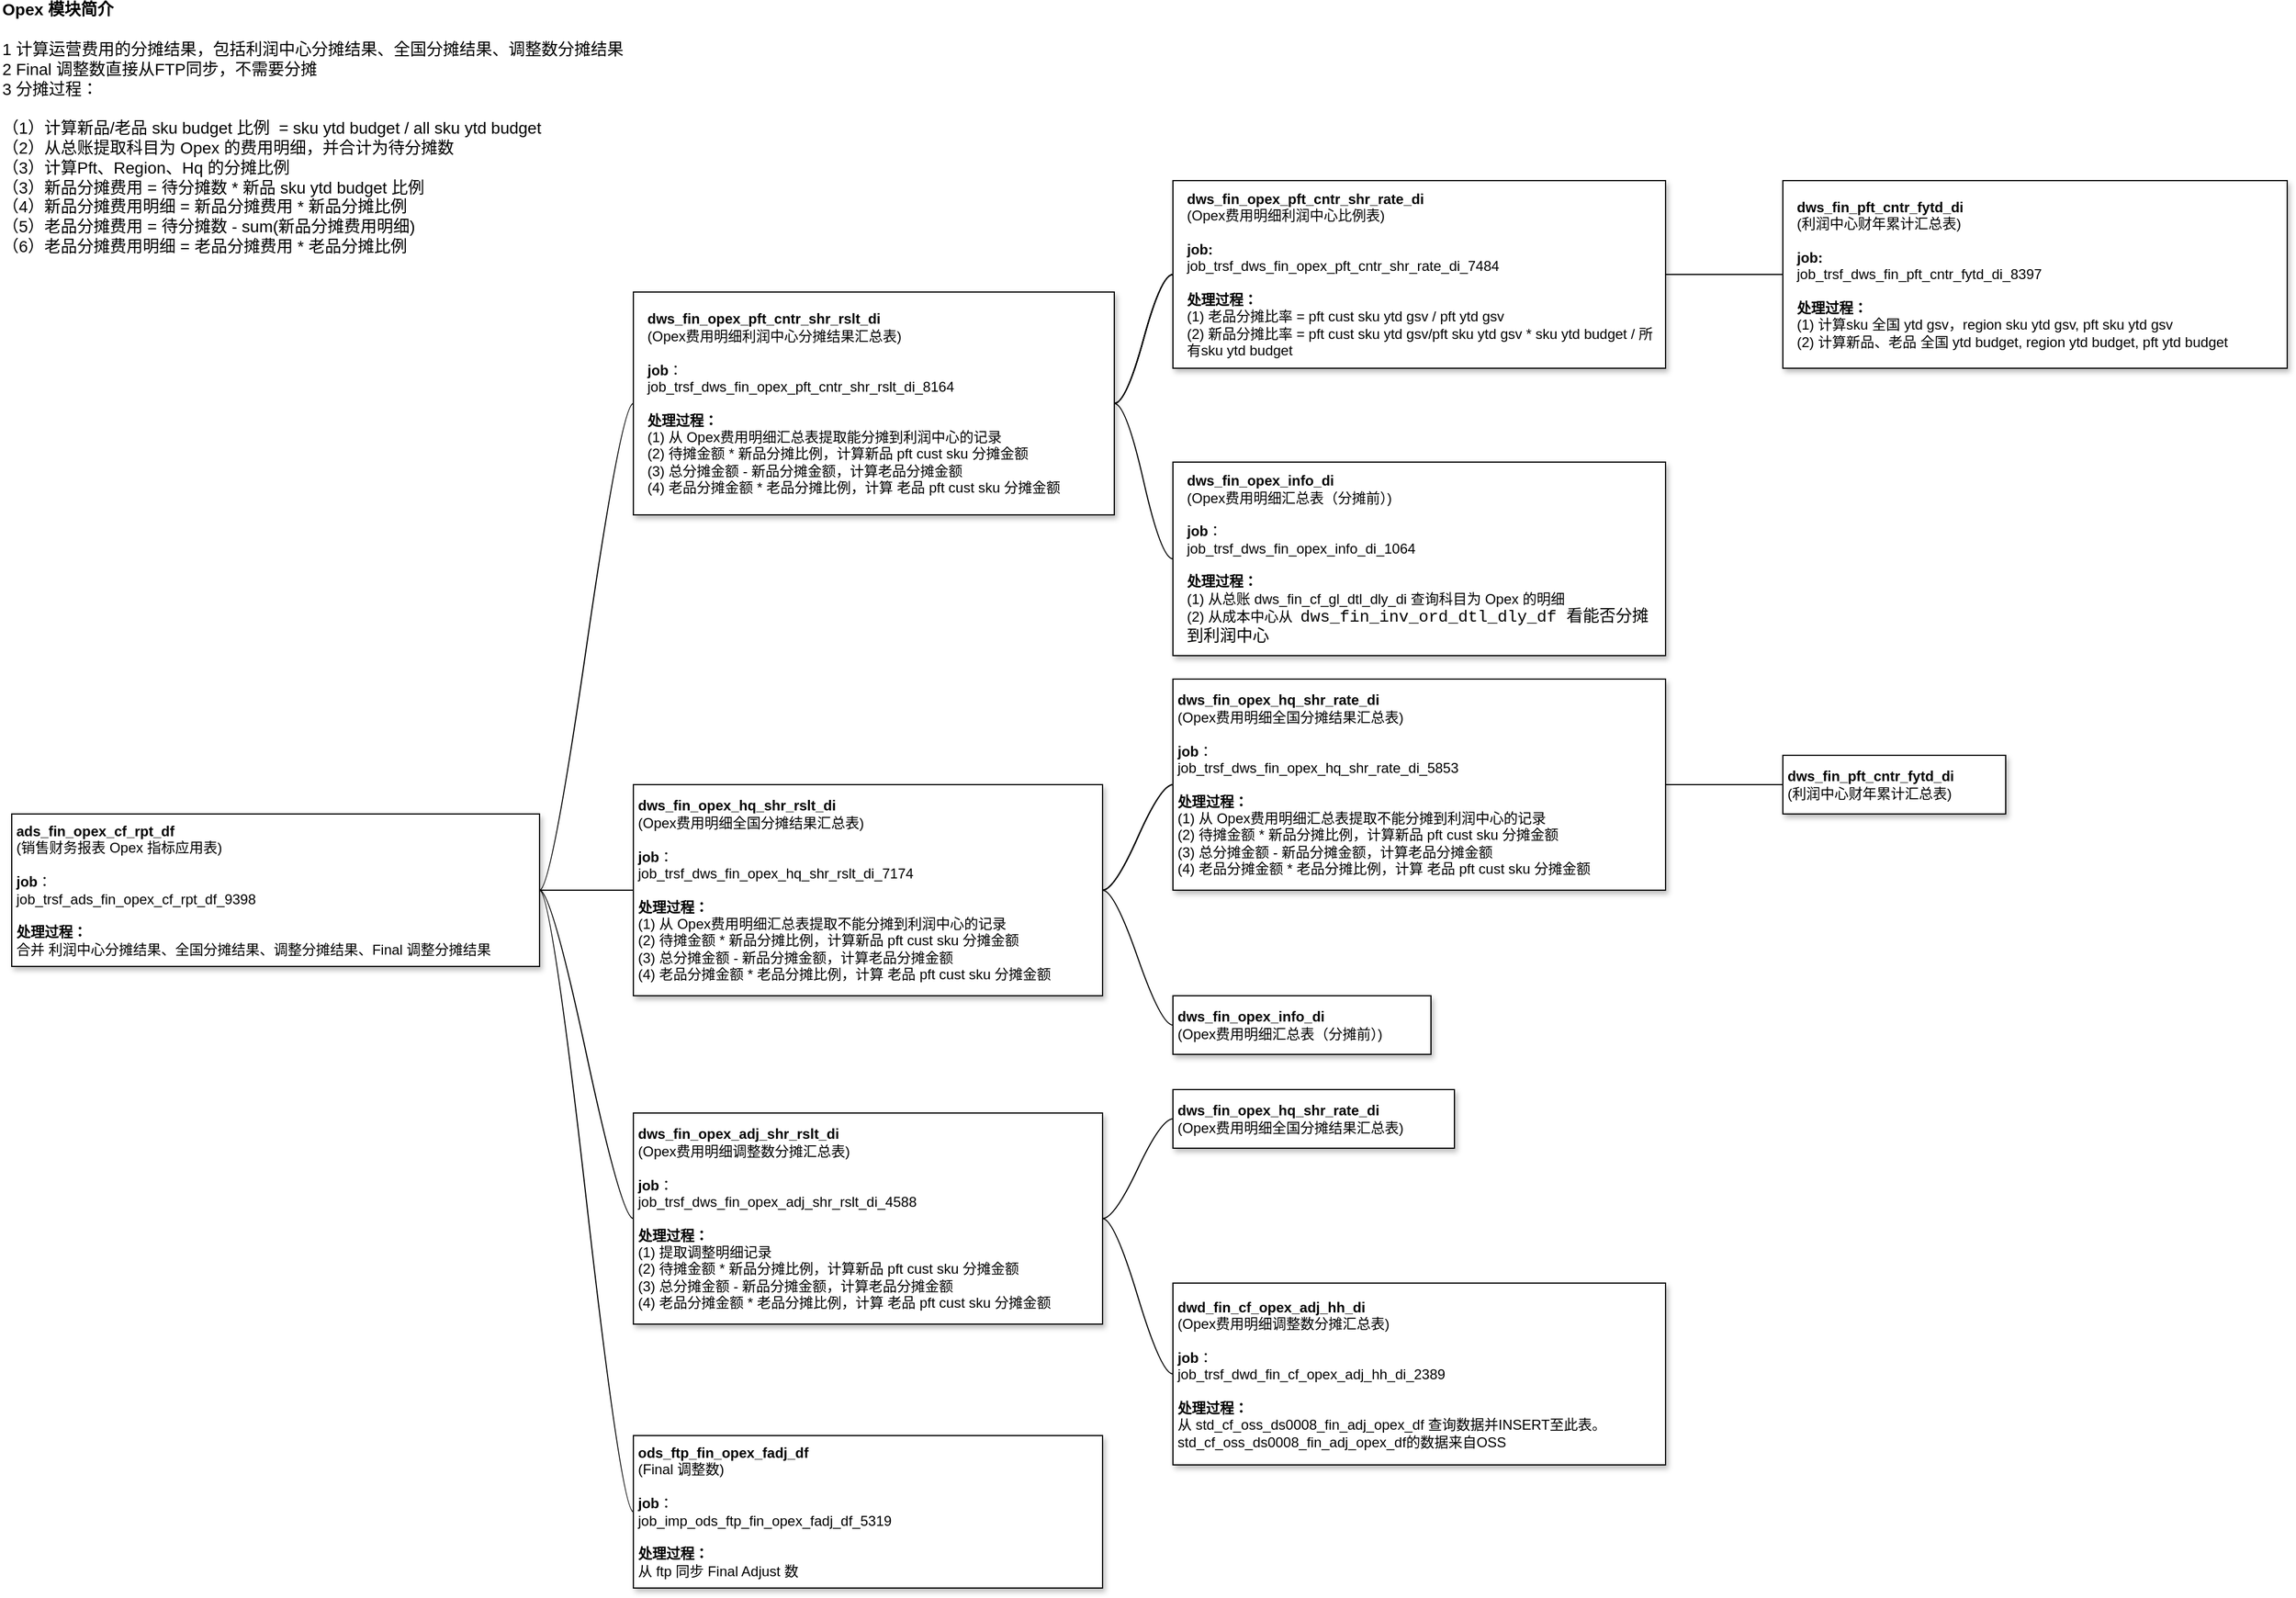 <mxfile version="22.1.18" type="github">
  <diagram name="第 1 页" id="qXMQpcFjAb9PFIhQsB_X">
    <mxGraphModel dx="3915" dy="746" grid="1" gridSize="10" guides="1" tooltips="1" connect="1" arrows="1" fold="1" page="1" pageScale="1" pageWidth="827" pageHeight="1169" math="0" shadow="0">
      <root>
        <mxCell id="0" />
        <mxCell id="1" parent="0" />
        <mxCell id="uwbBY8es93_aKWaB9dcv-37" value="" style="edgeStyle=entityRelationEdgeStyle;rounded=0;orthogonalLoop=1;jettySize=auto;html=1;startArrow=none;endArrow=none;segment=10;curved=1;sourcePerimeterSpacing=0;targetPerimeterSpacing=0;entryX=0;entryY=0.5;entryDx=0;entryDy=0;exitX=1;exitY=0.5;exitDx=0;exitDy=0;" edge="1" parent="1" source="uwbBY8es93_aKWaB9dcv-81" target="uwbBY8es93_aKWaB9dcv-41">
          <mxGeometry relative="1" as="geometry">
            <mxPoint x="-1930" y="1110" as="sourcePoint" />
            <mxPoint x="-1820" y="740" as="targetPoint" />
            <Array as="points">
              <mxPoint x="-1950" y="1110" />
              <mxPoint x="-1880" y="730" />
              <mxPoint x="-1830" y="730" />
              <mxPoint x="-1820" y="710" />
            </Array>
          </mxGeometry>
        </mxCell>
        <mxCell id="uwbBY8es93_aKWaB9dcv-73" style="edgeStyle=entityRelationEdgeStyle;rounded=0;orthogonalLoop=1;jettySize=auto;html=1;startArrow=none;endArrow=none;segment=10;curved=1;sourcePerimeterSpacing=0;targetPerimeterSpacing=0;exitX=1;exitY=0.5;exitDx=0;exitDy=0;" edge="1" parent="1" source="uwbBY8es93_aKWaB9dcv-81" target="uwbBY8es93_aKWaB9dcv-72">
          <mxGeometry relative="1" as="geometry">
            <mxPoint x="-1930" y="1110" as="sourcePoint" />
          </mxGeometry>
        </mxCell>
        <mxCell id="uwbBY8es93_aKWaB9dcv-2" value="" style="edgeStyle=entityRelationEdgeStyle;startArrow=none;endArrow=none;segment=10;curved=1;sourcePerimeterSpacing=0;targetPerimeterSpacing=0;rounded=0;exitX=1;exitY=0.5;exitDx=0;exitDy=0;" edge="1" parent="1" source="uwbBY8es93_aKWaB9dcv-81" target="uwbBY8es93_aKWaB9dcv-7">
          <mxGeometry relative="1" as="geometry">
            <mxPoint x="-1930" y="1110" as="sourcePoint" />
          </mxGeometry>
        </mxCell>
        <mxCell id="uwbBY8es93_aKWaB9dcv-60" value="" style="edgeStyle=entityRelationEdgeStyle;rounded=0;orthogonalLoop=1;jettySize=auto;html=1;startArrow=none;endArrow=none;segment=10;curved=1;sourcePerimeterSpacing=0;targetPerimeterSpacing=0;" edge="1" parent="1" source="uwbBY8es93_aKWaB9dcv-7" target="uwbBY8es93_aKWaB9dcv-59">
          <mxGeometry relative="1" as="geometry" />
        </mxCell>
        <mxCell id="uwbBY8es93_aKWaB9dcv-63" value="" style="edgeStyle=entityRelationEdgeStyle;rounded=0;orthogonalLoop=1;jettySize=auto;html=1;startArrow=none;endArrow=none;segment=10;curved=1;sourcePerimeterSpacing=0;targetPerimeterSpacing=0;" edge="1" parent="1" source="uwbBY8es93_aKWaB9dcv-7" target="uwbBY8es93_aKWaB9dcv-59">
          <mxGeometry relative="1" as="geometry" />
        </mxCell>
        <mxCell id="uwbBY8es93_aKWaB9dcv-64" value="" style="edgeStyle=entityRelationEdgeStyle;rounded=0;orthogonalLoop=1;jettySize=auto;html=1;startArrow=none;endArrow=none;segment=10;curved=1;sourcePerimeterSpacing=0;targetPerimeterSpacing=0;" edge="1" parent="1" source="uwbBY8es93_aKWaB9dcv-7" target="uwbBY8es93_aKWaB9dcv-59">
          <mxGeometry relative="1" as="geometry" />
        </mxCell>
        <mxCell id="uwbBY8es93_aKWaB9dcv-67" value="" style="edgeStyle=entityRelationEdgeStyle;rounded=0;orthogonalLoop=1;jettySize=auto;html=1;startArrow=none;endArrow=none;segment=10;curved=1;sourcePerimeterSpacing=0;targetPerimeterSpacing=0;" edge="1" parent="1" source="uwbBY8es93_aKWaB9dcv-7" target="uwbBY8es93_aKWaB9dcv-66">
          <mxGeometry relative="1" as="geometry" />
        </mxCell>
        <mxCell id="uwbBY8es93_aKWaB9dcv-7" value="&lt;b style=&quot;border-color: var(--border-color);&quot;&gt;dws_fin_opex_hq_shr_rslt_di&lt;/b&gt;&lt;br style=&quot;border-color: var(--border-color);&quot;&gt;(Opex费用明细全国分摊结果汇总表)&lt;br style=&quot;border-color: var(--border-color);&quot;&gt;&lt;br style=&quot;border-color: var(--border-color);&quot;&gt;&lt;b style=&quot;border-color: var(--border-color);&quot;&gt;job&lt;/b&gt;&lt;span style=&quot;border-color: var(--border-color);&quot;&gt;：&lt;/span&gt;&lt;br style=&quot;border-color: var(--border-color);&quot;&gt;&lt;span style=&quot;border-color: var(--border-color);&quot;&gt;job_trsf_dws_fin_opex_hq_shr_rslt_di_7174&lt;/span&gt;&lt;br style=&quot;border-color: var(--border-color);&quot;&gt;&lt;br style=&quot;border-color: var(--border-color);&quot;&gt;&lt;b style=&quot;border-color: var(--border-color);&quot;&gt;处理过程：&lt;br&gt;&lt;/b&gt;(1) 从 Opex费用明细汇总表提取不能分摊到利润中心的记录&lt;br style=&quot;border-color: var(--border-color);&quot;&gt;&lt;span style=&quot;border-color: var(--border-color);&quot;&gt;(2) 待摊金额 * 新品分摊比例，计算新品 pft cust sku 分摊金额&lt;/span&gt;&lt;br style=&quot;border-color: var(--border-color);&quot;&gt;&lt;span style=&quot;border-color: var(--border-color);&quot;&gt;(3) 总分摊金额 - 新品分摊金额，计算老品分摊金额&lt;/span&gt;&lt;br style=&quot;border-color: var(--border-color);&quot;&gt;&lt;span style=&quot;border-color: var(--border-color);&quot;&gt;(4) 老品分摊金额 * 老品分摊比例，计算 老品 pft cust sku 分摊金额&lt;/span&gt;" style="whiteSpace=wrap;html=1;rounded=0;arcSize=50;align=left;verticalAlign=middle;strokeWidth=1;autosize=1;spacing=4;treeFolding=1;treeMoving=1;newEdgeStyle={&quot;edgeStyle&quot;:&quot;entityRelationEdgeStyle&quot;,&quot;startArrow&quot;:&quot;none&quot;,&quot;endArrow&quot;:&quot;none&quot;,&quot;segment&quot;:10,&quot;curved&quot;:1,&quot;sourcePerimeterSpacing&quot;:0,&quot;targetPerimeterSpacing&quot;:0};shadow=1;glass=0;" vertex="1" parent="1">
          <mxGeometry x="-1820" y="1020" width="400" height="180" as="geometry" />
        </mxCell>
        <mxCell id="uwbBY8es93_aKWaB9dcv-43" value="" style="edgeStyle=entityRelationEdgeStyle;rounded=0;orthogonalLoop=1;jettySize=auto;html=1;startArrow=none;endArrow=none;segment=10;curved=1;sourcePerimeterSpacing=0;targetPerimeterSpacing=0;" edge="1" parent="1" source="uwbBY8es93_aKWaB9dcv-41" target="uwbBY8es93_aKWaB9dcv-42">
          <mxGeometry relative="1" as="geometry" />
        </mxCell>
        <mxCell id="uwbBY8es93_aKWaB9dcv-52" value="" style="edgeStyle=entityRelationEdgeStyle;rounded=0;orthogonalLoop=1;jettySize=auto;html=1;startArrow=none;endArrow=none;segment=10;curved=1;sourcePerimeterSpacing=0;targetPerimeterSpacing=0;" edge="1" parent="1" source="uwbBY8es93_aKWaB9dcv-41" target="uwbBY8es93_aKWaB9dcv-42">
          <mxGeometry relative="1" as="geometry" />
        </mxCell>
        <mxCell id="uwbBY8es93_aKWaB9dcv-53" value="" style="edgeStyle=entityRelationEdgeStyle;rounded=0;orthogonalLoop=1;jettySize=auto;html=1;startArrow=none;endArrow=none;segment=10;curved=1;sourcePerimeterSpacing=0;targetPerimeterSpacing=0;" edge="1" parent="1" source="uwbBY8es93_aKWaB9dcv-41" target="uwbBY8es93_aKWaB9dcv-42">
          <mxGeometry relative="1" as="geometry" />
        </mxCell>
        <mxCell id="uwbBY8es93_aKWaB9dcv-54" value="" style="edgeStyle=entityRelationEdgeStyle;rounded=0;orthogonalLoop=1;jettySize=auto;html=1;startArrow=none;endArrow=none;segment=10;curved=1;sourcePerimeterSpacing=0;targetPerimeterSpacing=0;" edge="1" parent="1" source="uwbBY8es93_aKWaB9dcv-41" target="uwbBY8es93_aKWaB9dcv-42">
          <mxGeometry relative="1" as="geometry" />
        </mxCell>
        <mxCell id="uwbBY8es93_aKWaB9dcv-55" value="" style="edgeStyle=entityRelationEdgeStyle;rounded=0;orthogonalLoop=1;jettySize=auto;html=1;startArrow=none;endArrow=none;segment=10;curved=1;sourcePerimeterSpacing=0;targetPerimeterSpacing=0;" edge="1" parent="1" source="uwbBY8es93_aKWaB9dcv-41" target="uwbBY8es93_aKWaB9dcv-42">
          <mxGeometry relative="1" as="geometry" />
        </mxCell>
        <mxCell id="uwbBY8es93_aKWaB9dcv-56" value="" style="edgeStyle=entityRelationEdgeStyle;rounded=0;orthogonalLoop=1;jettySize=auto;html=1;startArrow=none;endArrow=none;segment=10;curved=1;sourcePerimeterSpacing=0;targetPerimeterSpacing=0;" edge="1" parent="1" source="uwbBY8es93_aKWaB9dcv-41" target="uwbBY8es93_aKWaB9dcv-42">
          <mxGeometry relative="1" as="geometry" />
        </mxCell>
        <mxCell id="uwbBY8es93_aKWaB9dcv-58" value="" style="edgeStyle=entityRelationEdgeStyle;rounded=0;orthogonalLoop=1;jettySize=auto;html=1;startArrow=none;endArrow=none;segment=10;curved=1;sourcePerimeterSpacing=0;targetPerimeterSpacing=0;" edge="1" parent="1" source="uwbBY8es93_aKWaB9dcv-41" target="uwbBY8es93_aKWaB9dcv-57">
          <mxGeometry relative="1" as="geometry" />
        </mxCell>
        <mxCell id="uwbBY8es93_aKWaB9dcv-41" value="&lt;b style=&quot;border-color: var(--border-color);&quot;&gt;dws_fin_opex_pft_cntr_shr_rslt_di&lt;/b&gt;&lt;br style=&quot;border-color: var(--border-color);&quot;&gt;(Opex费用明细利润中心分摊结果汇总表)&lt;br style=&quot;border-color: var(--border-color);&quot;&gt;&lt;br style=&quot;border-color: var(--border-color);&quot;&gt;&lt;b style=&quot;border-color: var(--border-color);&quot;&gt;job&lt;/b&gt;&lt;span style=&quot;&quot;&gt;：&lt;/span&gt;&lt;br style=&quot;border-color: var(--border-color);&quot;&gt;&lt;span style=&quot;&quot;&gt;job_trsf_dws_fin_opex_pft_cntr_shr_rslt_di_8164&lt;/span&gt;&lt;br style=&quot;border-color: var(--border-color);&quot;&gt;&lt;br style=&quot;border-color: var(--border-color);&quot;&gt;&lt;b style=&quot;border-color: var(--border-color);&quot;&gt;处理过程：&lt;br&gt;&lt;/b&gt;(1) 从 Opex费用明细汇总表提取能分摊到利润中心的记录&lt;br style=&quot;border-color: var(--border-color);&quot;&gt;&lt;span style=&quot;&quot;&gt;(2) 待摊金额 * 新品分摊比例，计算新品 pft cust sku 分摊金额&lt;/span&gt;&lt;br style=&quot;border-color: var(--border-color);&quot;&gt;&lt;span style=&quot;&quot;&gt;(3) 总分摊金额 - 新品分摊金额，计算老品分摊金额&lt;/span&gt;&lt;br style=&quot;border-color: var(--border-color);&quot;&gt;&lt;span style=&quot;&quot;&gt;(4) 老品分摊金额 * 老品分摊比例，计算 老品 pft cust sku 分摊金额&lt;/span&gt;" style="whiteSpace=wrap;html=1;rounded=0;arcSize=50;align=left;verticalAlign=middle;strokeWidth=1;autosize=1;spacing=12;treeFolding=1;treeMoving=1;newEdgeStyle={&quot;edgeStyle&quot;:&quot;entityRelationEdgeStyle&quot;,&quot;startArrow&quot;:&quot;none&quot;,&quot;endArrow&quot;:&quot;none&quot;,&quot;segment&quot;:10,&quot;curved&quot;:1,&quot;sourcePerimeterSpacing&quot;:0,&quot;targetPerimeterSpacing&quot;:0};shadow=1;glass=0;" vertex="1" parent="1">
          <mxGeometry x="-1820" y="600" width="410" height="190" as="geometry" />
        </mxCell>
        <mxCell id="uwbBY8es93_aKWaB9dcv-45" value="" style="edgeStyle=entityRelationEdgeStyle;rounded=0;orthogonalLoop=1;jettySize=auto;html=1;startArrow=none;endArrow=none;segment=10;curved=1;sourcePerimeterSpacing=0;targetPerimeterSpacing=0;" edge="1" parent="1" source="uwbBY8es93_aKWaB9dcv-42" target="uwbBY8es93_aKWaB9dcv-44">
          <mxGeometry relative="1" as="geometry" />
        </mxCell>
        <mxCell id="uwbBY8es93_aKWaB9dcv-42" value="&lt;b style=&quot;border-color: var(--border-color);&quot;&gt;dws_fin_opex_pft_cntr_shr_rate_di&lt;/b&gt;&lt;br style=&quot;border-color: var(--border-color);&quot;&gt;(Opex费用明细利润中心比例表)&lt;br style=&quot;border-color: var(--border-color);&quot;&gt;&lt;br style=&quot;border-color: var(--border-color);&quot;&gt;&lt;b style=&quot;border-color: var(--border-color);&quot;&gt;job:&lt;br style=&quot;border-color: var(--border-color);&quot;&gt;&lt;/b&gt;job_trsf_dws_fin_opex_pft_cntr_shr_rate_di_7484&lt;br style=&quot;border-color: var(--border-color);&quot;&gt;&lt;br style=&quot;border-color: var(--border-color);&quot;&gt;&lt;b style=&quot;border-color: var(--border-color);&quot;&gt;处理过程：&lt;/b&gt;&lt;br style=&quot;border-color: var(--border-color);&quot;&gt;(1) 老品分摊比率 = pft cust sku ytd gsv / pft ytd gsv&lt;br style=&quot;border-color: var(--border-color);&quot;&gt;(2) 新品分摊比率 = pft cust sku ytd gsv/pft sku ytd gsv * sku ytd budget / 所有sku ytd budget&amp;nbsp;" style="whiteSpace=wrap;html=1;rounded=0;arcSize=50;align=left;verticalAlign=middle;strokeWidth=1;autosize=1;spacing=12;treeFolding=1;treeMoving=1;newEdgeStyle={&quot;edgeStyle&quot;:&quot;entityRelationEdgeStyle&quot;,&quot;startArrow&quot;:&quot;none&quot;,&quot;endArrow&quot;:&quot;none&quot;,&quot;segment&quot;:10,&quot;curved&quot;:1,&quot;sourcePerimeterSpacing&quot;:0,&quot;targetPerimeterSpacing&quot;:0};shadow=1;glass=0;" vertex="1" parent="1">
          <mxGeometry x="-1360" y="505" width="420" height="160" as="geometry" />
        </mxCell>
        <mxCell id="uwbBY8es93_aKWaB9dcv-44" value="&lt;b style=&quot;border-color: var(--border-color);&quot;&gt;dws_fin_pft_cntr_fytd_di&lt;/b&gt;&lt;br style=&quot;border-color: var(--border-color);&quot;&gt;(利润中心财年累计汇总表)&lt;br style=&quot;border-color: var(--border-color);&quot;&gt;&lt;br style=&quot;border-color: var(--border-color);&quot;&gt;&lt;b style=&quot;border-color: var(--border-color);&quot;&gt;job:&lt;br style=&quot;border-color: var(--border-color);&quot;&gt;&lt;/b&gt;job_trsf_dws_fin_pft_cntr_fytd_di_8397&lt;br style=&quot;border-color: var(--border-color);&quot;&gt;&lt;br style=&quot;border-color: var(--border-color);&quot;&gt;&lt;b style=&quot;border-color: var(--border-color);&quot;&gt;处理过程：&lt;/b&gt;&lt;br style=&quot;border-color: var(--border-color);&quot;&gt;(1) 计算sku 全国 ytd gsv，region sku ytd gsv, pft sku ytd gsv&lt;br style=&quot;border-color: var(--border-color);&quot;&gt;(2)&amp;nbsp;计算新品、老品 全国 ytd budget, region ytd budget, pft ytd budget&amp;nbsp;&amp;nbsp;" style="whiteSpace=wrap;html=1;rounded=0;arcSize=50;align=left;verticalAlign=middle;strokeWidth=1;autosize=1;spacing=12;treeFolding=1;treeMoving=1;newEdgeStyle={&quot;edgeStyle&quot;:&quot;entityRelationEdgeStyle&quot;,&quot;startArrow&quot;:&quot;none&quot;,&quot;endArrow&quot;:&quot;none&quot;,&quot;segment&quot;:10,&quot;curved&quot;:1,&quot;sourcePerimeterSpacing&quot;:0,&quot;targetPerimeterSpacing&quot;:0};shadow=1;glass=0;" vertex="1" parent="1">
          <mxGeometry x="-840" y="505" width="430" height="160" as="geometry" />
        </mxCell>
        <mxCell id="uwbBY8es93_aKWaB9dcv-57" value="&lt;b style=&quot;border-color: var(--border-color);&quot;&gt;dws_fin_opex_info_di&lt;/b&gt;&lt;br style=&quot;border-color: var(--border-color);&quot;&gt;(Opex费用明细汇总表（分摊前）)&lt;br style=&quot;border-color: var(--border-color);&quot;&gt;&lt;br style=&quot;border-color: var(--border-color);&quot;&gt;&lt;b style=&quot;border-color: var(--border-color);&quot;&gt;job&lt;/b&gt;&lt;span style=&quot;&quot;&gt;：&lt;/span&gt;&lt;br style=&quot;border-color: var(--border-color);&quot;&gt;job_trsf_dws_fin_opex_info_di_1064&lt;br style=&quot;border-color: var(--border-color);&quot;&gt;&lt;br style=&quot;border-color: var(--border-color);&quot;&gt;&lt;b style=&quot;border-color: var(--border-color);&quot;&gt;处理过程：&lt;/b&gt;&lt;br style=&quot;border-color: var(--border-color);&quot;&gt;(1) 从总账&amp;nbsp;dws_fin_cf_gl_dtl_dly_di&amp;nbsp;查询科目为&amp;nbsp;Opex 的明细&lt;br&gt;(2) 从成本中心从&amp;nbsp;&amp;nbsp;&lt;span style=&quot;background-color: rgb(255, 255, 254); font-family: Consolas, &amp;quot;Courier New&amp;quot;, monospace; font-size: 14px;&quot;&gt;dws_fin_inv_ord_dtl_dly_df 看能否分摊到利润中心&lt;/span&gt;" style="whiteSpace=wrap;html=1;rounded=0;arcSize=50;align=left;verticalAlign=middle;strokeWidth=1;autosize=1;spacing=12;treeFolding=1;treeMoving=1;newEdgeStyle={&quot;edgeStyle&quot;:&quot;entityRelationEdgeStyle&quot;,&quot;startArrow&quot;:&quot;none&quot;,&quot;endArrow&quot;:&quot;none&quot;,&quot;segment&quot;:10,&quot;curved&quot;:1,&quot;sourcePerimeterSpacing&quot;:0,&quot;targetPerimeterSpacing&quot;:0};shadow=1;glass=0;" vertex="1" parent="1">
          <mxGeometry x="-1360" y="745" width="420" height="165" as="geometry" />
        </mxCell>
        <mxCell id="uwbBY8es93_aKWaB9dcv-62" value="" style="edgeStyle=entityRelationEdgeStyle;rounded=0;orthogonalLoop=1;jettySize=auto;html=1;startArrow=none;endArrow=none;segment=10;curved=1;sourcePerimeterSpacing=0;targetPerimeterSpacing=0;" edge="1" parent="1" source="uwbBY8es93_aKWaB9dcv-59" target="uwbBY8es93_aKWaB9dcv-61">
          <mxGeometry relative="1" as="geometry" />
        </mxCell>
        <mxCell id="uwbBY8es93_aKWaB9dcv-59" value="&lt;b style=&quot;border-color: var(--border-color);&quot;&gt;dws_fin_opex_hq_shr_rate_di&lt;/b&gt;&lt;br style=&quot;border-color: var(--border-color);&quot;&gt;(Opex费用明细全国分摊结果汇总表)&lt;br style=&quot;border-color: var(--border-color);&quot;&gt;&lt;br style=&quot;border-color: var(--border-color);&quot;&gt;&lt;b style=&quot;border-color: var(--border-color);&quot;&gt;job&lt;/b&gt;&lt;span style=&quot;border-color: var(--border-color);&quot;&gt;：&lt;/span&gt;&lt;br style=&quot;border-color: var(--border-color);&quot;&gt;&lt;span style=&quot;border-color: var(--border-color);&quot;&gt;job_trsf_dws_fin_opex_hq_shr_rate_di_5853&lt;/span&gt;&lt;br style=&quot;border-color: var(--border-color);&quot;&gt;&lt;br style=&quot;border-color: var(--border-color);&quot;&gt;&lt;b style=&quot;border-color: var(--border-color);&quot;&gt;处理过程：&lt;br&gt;&lt;/b&gt;(1) 从 Opex费用明细汇总表提取不能分摊到利润中心的记录&lt;br style=&quot;border-color: var(--border-color);&quot;&gt;&lt;span style=&quot;border-color: var(--border-color);&quot;&gt;(2) 待摊金额 * 新品分摊比例，计算新品 pft cust sku 分摊金额&lt;/span&gt;&lt;br style=&quot;border-color: var(--border-color);&quot;&gt;&lt;span style=&quot;border-color: var(--border-color);&quot;&gt;(3) 总分摊金额 - 新品分摊金额，计算老品分摊金额&lt;/span&gt;&lt;br style=&quot;border-color: var(--border-color);&quot;&gt;&lt;span style=&quot;border-color: var(--border-color);&quot;&gt;(4) 老品分摊金额 * 老品分摊比例，计算 老品 pft cust sku 分摊金额&lt;/span&gt;" style="whiteSpace=wrap;html=1;rounded=0;arcSize=50;align=left;verticalAlign=middle;strokeWidth=1;autosize=1;spacing=4;treeFolding=1;treeMoving=1;newEdgeStyle={&quot;edgeStyle&quot;:&quot;entityRelationEdgeStyle&quot;,&quot;startArrow&quot;:&quot;none&quot;,&quot;endArrow&quot;:&quot;none&quot;,&quot;segment&quot;:10,&quot;curved&quot;:1,&quot;sourcePerimeterSpacing&quot;:0,&quot;targetPerimeterSpacing&quot;:0};shadow=1;glass=0;" vertex="1" parent="1">
          <mxGeometry x="-1360" y="930" width="420" height="180" as="geometry" />
        </mxCell>
        <mxCell id="uwbBY8es93_aKWaB9dcv-61" value="&lt;b style=&quot;border-color: var(--border-color);&quot;&gt;dws_fin_pft_cntr_fytd_di&lt;/b&gt;&lt;br style=&quot;border-color: var(--border-color);&quot;&gt;(利润中心财年累计汇总表)" style="whiteSpace=wrap;html=1;rounded=0;arcSize=50;align=left;verticalAlign=middle;strokeWidth=1;autosize=1;spacing=4;treeFolding=1;treeMoving=1;newEdgeStyle={&quot;edgeStyle&quot;:&quot;entityRelationEdgeStyle&quot;,&quot;startArrow&quot;:&quot;none&quot;,&quot;endArrow&quot;:&quot;none&quot;,&quot;segment&quot;:10,&quot;curved&quot;:1,&quot;sourcePerimeterSpacing&quot;:0,&quot;targetPerimeterSpacing&quot;:0};shadow=1;glass=0;" vertex="1" parent="1">
          <mxGeometry x="-840" y="995" width="190" height="50" as="geometry" />
        </mxCell>
        <mxCell id="uwbBY8es93_aKWaB9dcv-66" value="&lt;b style=&quot;border-color: var(--border-color);&quot;&gt;dws_fin_opex_info_di&lt;/b&gt;&lt;br style=&quot;border-color: var(--border-color);&quot;&gt;(Opex费用明细汇总表（分摊前）)" style="whiteSpace=wrap;html=1;rounded=0;arcSize=50;align=left;verticalAlign=middle;strokeWidth=1;autosize=1;spacing=4;treeFolding=1;treeMoving=1;newEdgeStyle={&quot;edgeStyle&quot;:&quot;entityRelationEdgeStyle&quot;,&quot;startArrow&quot;:&quot;none&quot;,&quot;endArrow&quot;:&quot;none&quot;,&quot;segment&quot;:10,&quot;curved&quot;:1,&quot;sourcePerimeterSpacing&quot;:0,&quot;targetPerimeterSpacing&quot;:0};shadow=1;glass=0;" vertex="1" parent="1">
          <mxGeometry x="-1360" y="1200" width="220" height="50" as="geometry" />
        </mxCell>
        <mxCell id="uwbBY8es93_aKWaB9dcv-75" value="" style="edgeStyle=entityRelationEdgeStyle;rounded=0;orthogonalLoop=1;jettySize=auto;html=1;startArrow=none;endArrow=none;segment=10;curved=1;sourcePerimeterSpacing=0;targetPerimeterSpacing=0;" edge="1" parent="1" source="uwbBY8es93_aKWaB9dcv-72" target="uwbBY8es93_aKWaB9dcv-74">
          <mxGeometry relative="1" as="geometry" />
        </mxCell>
        <mxCell id="uwbBY8es93_aKWaB9dcv-77" value="" style="edgeStyle=entityRelationEdgeStyle;rounded=0;orthogonalLoop=1;jettySize=auto;html=1;startArrow=none;endArrow=none;segment=10;curved=1;sourcePerimeterSpacing=0;targetPerimeterSpacing=0;" edge="1" parent="1" source="uwbBY8es93_aKWaB9dcv-72" target="uwbBY8es93_aKWaB9dcv-76">
          <mxGeometry relative="1" as="geometry" />
        </mxCell>
        <mxCell id="uwbBY8es93_aKWaB9dcv-72" value="&lt;b style=&quot;border-color: var(--border-color);&quot;&gt;dws_fin_opex_adj_shr_rslt_di&lt;/b&gt;&lt;br style=&quot;border-color: var(--border-color);&quot;&gt;(Opex费用明细调整数分摊汇总表)&lt;br style=&quot;border-color: var(--border-color);&quot;&gt;&lt;br style=&quot;border-color: var(--border-color);&quot;&gt;&lt;b style=&quot;border-color: var(--border-color);&quot;&gt;job&lt;/b&gt;&lt;span style=&quot;border-color: var(--border-color);&quot;&gt;：&lt;/span&gt;&lt;br style=&quot;border-color: var(--border-color);&quot;&gt;&lt;span style=&quot;border-color: var(--border-color);&quot;&gt;job_trsf_dws_fin_opex_adj_shr_rslt_di_4588&lt;/span&gt;&lt;br style=&quot;border-color: var(--border-color);&quot;&gt;&lt;br style=&quot;border-color: var(--border-color);&quot;&gt;&lt;b style=&quot;border-color: var(--border-color);&quot;&gt;处理过程：&lt;br&gt;&lt;/b&gt;(1) 提取调整明细记录&lt;br style=&quot;border-color: var(--border-color);&quot;&gt;&lt;span style=&quot;border-color: var(--border-color);&quot;&gt;(2) 待摊金额 * 新品分摊比例，计算新品 pft cust sku 分摊金额&lt;/span&gt;&lt;br style=&quot;border-color: var(--border-color);&quot;&gt;&lt;span style=&quot;border-color: var(--border-color);&quot;&gt;(3) 总分摊金额 - 新品分摊金额，计算老品分摊金额&lt;/span&gt;&lt;br style=&quot;border-color: var(--border-color);&quot;&gt;&lt;span style=&quot;border-color: var(--border-color);&quot;&gt;(4) 老品分摊金额 * 老品分摊比例，计算 老品 pft cust sku 分摊金额&lt;/span&gt;" style="whiteSpace=wrap;html=1;rounded=0;arcSize=50;align=left;verticalAlign=middle;strokeWidth=1;autosize=1;spacing=4;treeFolding=1;treeMoving=1;newEdgeStyle={&quot;edgeStyle&quot;:&quot;entityRelationEdgeStyle&quot;,&quot;startArrow&quot;:&quot;none&quot;,&quot;endArrow&quot;:&quot;none&quot;,&quot;segment&quot;:10,&quot;curved&quot;:1,&quot;sourcePerimeterSpacing&quot;:0,&quot;targetPerimeterSpacing&quot;:0};shadow=1;glass=0;" vertex="1" parent="1">
          <mxGeometry x="-1820" y="1300" width="400" height="180" as="geometry" />
        </mxCell>
        <mxCell id="uwbBY8es93_aKWaB9dcv-74" value="&lt;b style=&quot;border-color: var(--border-color);&quot;&gt;dws_fin_opex_hq_shr_rate_di&lt;/b&gt;&lt;br style=&quot;border-color: var(--border-color);&quot;&gt;(Opex费用明细全国分摊结果汇总表)" style="whiteSpace=wrap;html=1;rounded=0;arcSize=50;align=left;verticalAlign=middle;strokeWidth=1;autosize=1;spacing=4;treeFolding=1;treeMoving=1;newEdgeStyle={&quot;edgeStyle&quot;:&quot;entityRelationEdgeStyle&quot;,&quot;startArrow&quot;:&quot;none&quot;,&quot;endArrow&quot;:&quot;none&quot;,&quot;segment&quot;:10,&quot;curved&quot;:1,&quot;sourcePerimeterSpacing&quot;:0,&quot;targetPerimeterSpacing&quot;:0};shadow=1;glass=0;" vertex="1" parent="1">
          <mxGeometry x="-1360" y="1280" width="240" height="50" as="geometry" />
        </mxCell>
        <mxCell id="uwbBY8es93_aKWaB9dcv-76" value="&lt;b style=&quot;border-color: var(--border-color);&quot;&gt;dwd_fin_cf_opex_adj_hh_di&lt;/b&gt;&lt;br style=&quot;border-color: var(--border-color);&quot;&gt;(Opex费用明细调整数分摊汇总表)&lt;br style=&quot;border-color: var(--border-color);&quot;&gt;&lt;br style=&quot;border-color: var(--border-color);&quot;&gt;&lt;b style=&quot;border-color: var(--border-color);&quot;&gt;job&lt;/b&gt;&lt;span style=&quot;border-color: var(--border-color);&quot;&gt;：&lt;/span&gt;&lt;br style=&quot;border-color: var(--border-color);&quot;&gt;&lt;span style=&quot;border-color: var(--border-color);&quot;&gt;job_trsf_dwd_fin_cf_opex_adj_hh_di_2389&lt;/span&gt;&lt;br style=&quot;border-color: var(--border-color);&quot;&gt;&lt;br style=&quot;border-color: var(--border-color);&quot;&gt;&lt;b style=&quot;border-color: var(--border-color);&quot;&gt;处理过程：&lt;br&gt;&lt;/b&gt;从&amp;nbsp;std_cf_oss_ds0008_fin_adj_opex_df 查询数据并INSERT至此表。std_cf_oss_ds0008_fin_adj_opex_df的数据来自OSS" style="whiteSpace=wrap;html=1;rounded=0;arcSize=50;align=left;verticalAlign=middle;strokeWidth=1;autosize=1;spacing=4;treeFolding=1;treeMoving=1;newEdgeStyle={&quot;edgeStyle&quot;:&quot;entityRelationEdgeStyle&quot;,&quot;startArrow&quot;:&quot;none&quot;,&quot;endArrow&quot;:&quot;none&quot;,&quot;segment&quot;:10,&quot;curved&quot;:1,&quot;sourcePerimeterSpacing&quot;:0,&quot;targetPerimeterSpacing&quot;:0};shadow=1;glass=0;" vertex="1" parent="1">
          <mxGeometry x="-1360" y="1445" width="420" height="155" as="geometry" />
        </mxCell>
        <mxCell id="uwbBY8es93_aKWaB9dcv-83" value="" style="edgeStyle=entityRelationEdgeStyle;rounded=0;orthogonalLoop=1;jettySize=auto;html=1;startArrow=none;endArrow=none;segment=10;curved=1;sourcePerimeterSpacing=0;targetPerimeterSpacing=0;" edge="1" parent="1" source="uwbBY8es93_aKWaB9dcv-81" target="uwbBY8es93_aKWaB9dcv-82">
          <mxGeometry relative="1" as="geometry" />
        </mxCell>
        <mxCell id="uwbBY8es93_aKWaB9dcv-81" value="&lt;b style=&quot;border-color: var(--border-color);&quot;&gt;ads_fin_opex_cf_rpt_df&lt;/b&gt;&lt;br style=&quot;border-color: var(--border-color);&quot;&gt;(销售财务报表 Opex 指标应用表)&lt;br style=&quot;border-color: var(--border-color);&quot;&gt;&lt;br style=&quot;border-color: var(--border-color);&quot;&gt;&lt;b style=&quot;border-color: var(--border-color);&quot;&gt;job&lt;/b&gt;&lt;span style=&quot;border-color: var(--border-color);&quot;&gt;：&lt;/span&gt;&lt;br style=&quot;border-color: var(--border-color);&quot;&gt;job_trsf_ads_fin_opex_cf_rpt_df_9398&lt;br style=&quot;border-color: var(--border-color);&quot;&gt;&lt;br style=&quot;border-color: var(--border-color);&quot;&gt;&lt;b style=&quot;border-color: var(--border-color);&quot;&gt;处理过程：&lt;br&gt;&lt;/b&gt;合并 利润中心分摊结果、全国分摊结果、调整分摊结果、Final 调整分摊结果" style="whiteSpace=wrap;html=1;rounded=0;arcSize=50;align=left;verticalAlign=middle;strokeWidth=1;autosize=1;spacing=4;treeFolding=1;treeMoving=1;newEdgeStyle={&quot;edgeStyle&quot;:&quot;entityRelationEdgeStyle&quot;,&quot;startArrow&quot;:&quot;none&quot;,&quot;endArrow&quot;:&quot;none&quot;,&quot;segment&quot;:10,&quot;curved&quot;:1,&quot;sourcePerimeterSpacing&quot;:0,&quot;targetPerimeterSpacing&quot;:0};shadow=1;glass=0;" vertex="1" parent="1">
          <mxGeometry x="-2350" y="1045" width="450" height="130" as="geometry" />
        </mxCell>
        <mxCell id="uwbBY8es93_aKWaB9dcv-82" value="&lt;b&gt;ods_ftp_fin_opex_fadj_df&lt;br&gt;&lt;/b&gt;(Final 调整数)&lt;br style=&quot;border-color: var(--border-color);&quot;&gt;&lt;br style=&quot;border-color: var(--border-color);&quot;&gt;&lt;b style=&quot;border-color: var(--border-color);&quot;&gt;job&lt;/b&gt;&lt;span style=&quot;border-color: var(--border-color);&quot;&gt;：&lt;/span&gt;&lt;br style=&quot;border-color: var(--border-color);&quot;&gt;&lt;span style=&quot;border-color: var(--border-color);&quot;&gt;job_imp_ods_ftp_fin_opex_fadj_df_5319&lt;/span&gt;&lt;br style=&quot;border-color: var(--border-color);&quot;&gt;&lt;br style=&quot;border-color: var(--border-color);&quot;&gt;&lt;b style=&quot;border-color: var(--border-color);&quot;&gt;处理过程：&lt;br&gt;&lt;/b&gt;从 ftp 同步 Final Adjust 数" style="whiteSpace=wrap;html=1;rounded=0;arcSize=50;align=left;verticalAlign=middle;strokeWidth=1;autosize=1;spacing=4;treeFolding=1;treeMoving=1;newEdgeStyle={&quot;edgeStyle&quot;:&quot;entityRelationEdgeStyle&quot;,&quot;startArrow&quot;:&quot;none&quot;,&quot;endArrow&quot;:&quot;none&quot;,&quot;segment&quot;:10,&quot;curved&quot;:1,&quot;sourcePerimeterSpacing&quot;:0,&quot;targetPerimeterSpacing&quot;:0};shadow=1;glass=0;" vertex="1" parent="1">
          <mxGeometry x="-1820" y="1575" width="400" height="130" as="geometry" />
        </mxCell>
        <mxCell id="uwbBY8es93_aKWaB9dcv-84" value="&lt;font style=&quot;font-size: 14px;&quot;&gt;&lt;b style=&quot;font-size: 14px;&quot;&gt;Opex 模块简介&lt;/b&gt;&lt;/font&gt;&lt;br style=&quot;font-size: 14px;&quot;&gt;&lt;br style=&quot;font-size: 14px;&quot;&gt;1 计算运营费用的分摊结果，包括利润中心分摊结果、全国分摊结果、调整数分摊结果&lt;br style=&quot;font-size: 14px;&quot;&gt;2 Final 调整数直接从FTP同步，不需要分摊&lt;br style=&quot;font-size: 14px;&quot;&gt;3 分摊过程：&lt;br style=&quot;font-size: 14px;&quot;&gt;&lt;br style=&quot;font-size: 14px;&quot;&gt;（1）计算新品/老品 sku budget 比例&amp;nbsp; = sku ytd budget / all sku ytd budget&lt;br style=&quot;font-size: 14px;&quot;&gt;（2）从总账提取科目为 Opex 的费用明细，并合计为待分摊数&lt;br style=&quot;font-size: 14px;&quot;&gt;（3）计算Pft、Region、Hq 的分摊比例&lt;br style=&quot;font-size: 14px;&quot;&gt;（3）新品分摊费用 = 待分摊数 * 新品 sku ytd budget 比例&lt;br style=&quot;font-size: 14px;&quot;&gt;（4）新品分摊费用明细 = 新品分摊费用 * 新品分摊比例&lt;br style=&quot;font-size: 14px;&quot;&gt;（5）老品分摊费用 = 待分摊数 - sum(新品分摊费用明细)&lt;br style=&quot;font-size: 14px;&quot;&gt;（6）老品分摊费用明细 = 老品分摊费用 * 老品分摊比例" style="text;strokeColor=none;align=left;fillColor=none;html=1;verticalAlign=middle;whiteSpace=wrap;rounded=0;fontSize=14;" vertex="1" parent="1">
          <mxGeometry x="-2360" y="390" width="560" height="140" as="geometry" />
        </mxCell>
      </root>
    </mxGraphModel>
  </diagram>
</mxfile>

